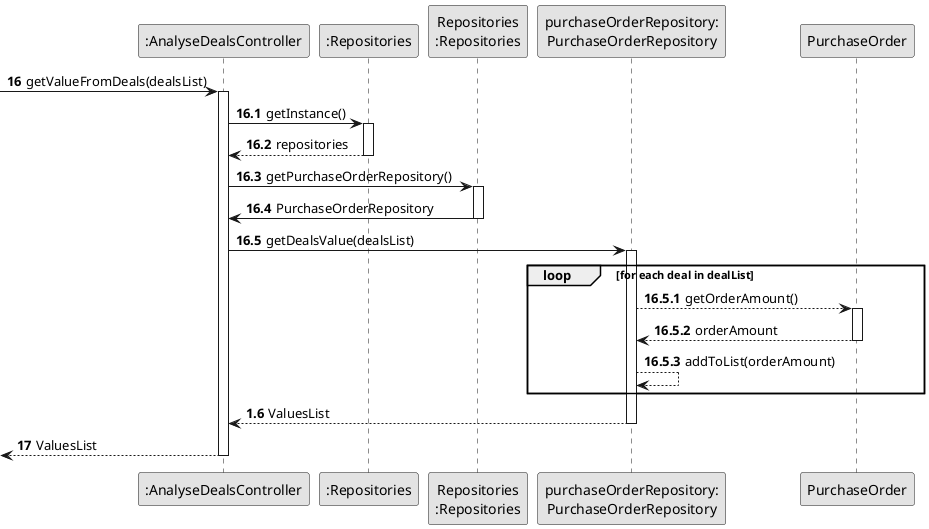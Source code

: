 @startuml
'https://plantuml.com/sequence-diagram

skinparam monochrome true
skinparam packageStyle rectangle
skinparam shadowing false

participant ":AnalyseDealsController" as CTRL
participant ":Repositories" as RepositorySingleton
participant "Repositories\n:Repositories" as PLAT
participant "purchaseOrderRepository:\nPurchaseOrderRepository" as OR
participant "PurchaseOrder" as OFF

autonumber 16

-> CTRL: getValueFromDeals(dealsList)
activate CTRL
autonumber 16.1
     CTRL -> RepositorySingleton : getInstance()
    activate RepositorySingleton

        RepositorySingleton --> CTRL: repositories
    deactivate RepositorySingleton

    CTRL -> PLAT : getPurchaseOrderRepository()
    activate PLAT

        PLAT -> CTRL : PurchaseOrderRepository
    deactivate PLAT

    CTRL -> OR : getDealsValue(dealsList)
    activate OR
    autonumber 16.5.1

    loop for each deal in dealList
    OR --> OFF : getOrderAmount()
     activate OFF
    OFF --> OR : orderAmount
    deactivate OFF


    OR --> OR : addToList(orderAmount)
    end
    autonumber 1.6
    OR --> CTRL : ValuesList
    deactivate OR

    autonumber 17
    <-- CTRL  : ValuesList
deactivate CTRL


@enduml